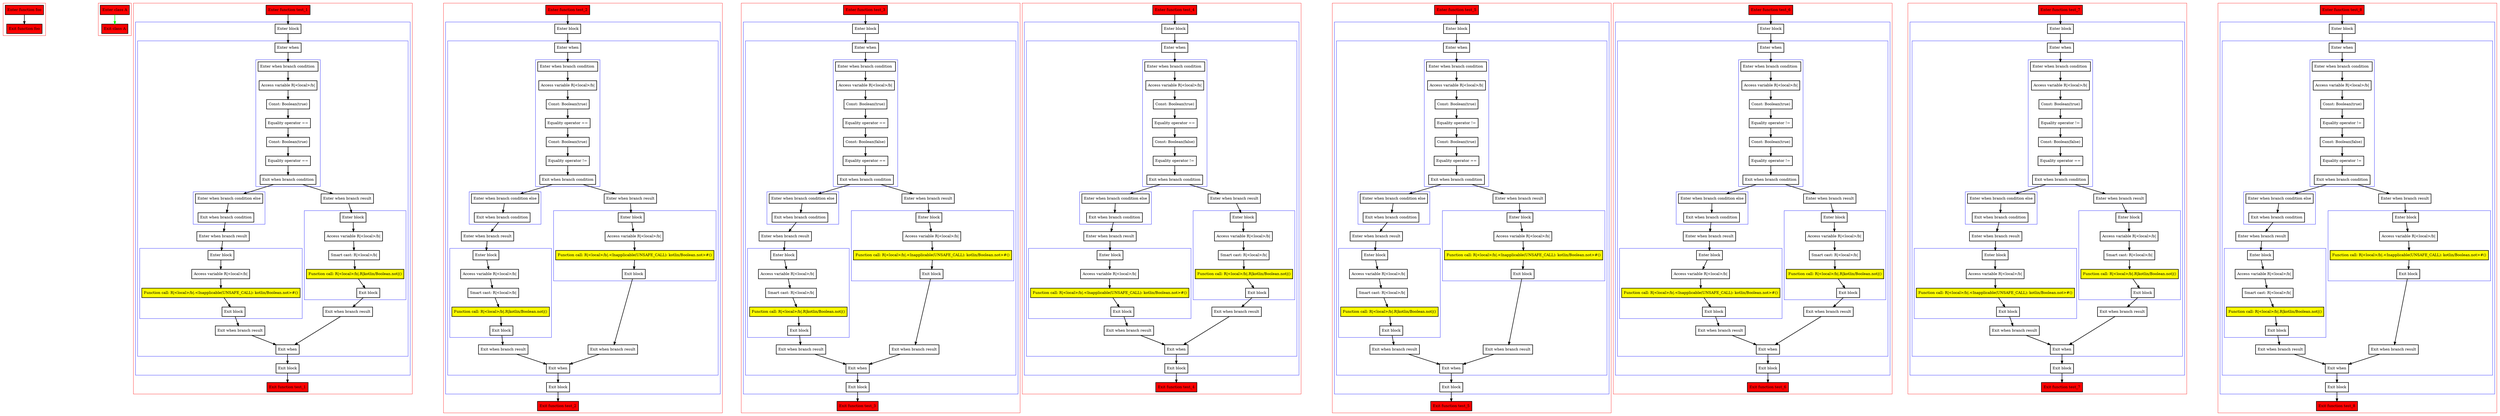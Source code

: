 digraph equalsToBoolean_kt {
    graph [nodesep=3]
    node [shape=box penwidth=2]
    edge [penwidth=2]

    subgraph cluster_0 {
        color=red
        0 [label="Enter function foo" style="filled" fillcolor=red];
        1 [label="Exit function foo" style="filled" fillcolor=red];
    }
    0 -> {1};

    subgraph cluster_1 {
        color=red
        2 [label="Enter class A" style="filled" fillcolor=red];
        3 [label="Exit class A" style="filled" fillcolor=red];
    }
    2 -> {3} [color=green];

    subgraph cluster_2 {
        color=red
        4 [label="Enter function test_1" style="filled" fillcolor=red];
        subgraph cluster_3 {
            color=blue
            5 [label="Enter block"];
            subgraph cluster_4 {
                color=blue
                6 [label="Enter when"];
                subgraph cluster_5 {
                    color=blue
                    7 [label="Enter when branch condition "];
                    8 [label="Access variable R|<local>/b|"];
                    9 [label="Const: Boolean(true)"];
                    10 [label="Equality operator =="];
                    11 [label="Const: Boolean(true)"];
                    12 [label="Equality operator =="];
                    13 [label="Exit when branch condition"];
                }
                subgraph cluster_6 {
                    color=blue
                    14 [label="Enter when branch condition else"];
                    15 [label="Exit when branch condition"];
                }
                16 [label="Enter when branch result"];
                subgraph cluster_7 {
                    color=blue
                    17 [label="Enter block"];
                    18 [label="Access variable R|<local>/b|"];
                    19 [label="Function call: R|<local>/b|.<Inapplicable(UNSAFE_CALL): kotlin/Boolean.not>#()" style="filled" fillcolor=yellow];
                    20 [label="Exit block"];
                }
                21 [label="Exit when branch result"];
                22 [label="Enter when branch result"];
                subgraph cluster_8 {
                    color=blue
                    23 [label="Enter block"];
                    24 [label="Access variable R|<local>/b|"];
                    25 [label="Smart cast: R|<local>/b|"];
                    26 [label="Function call: R|<local>/b|.R|kotlin/Boolean.not|()" style="filled" fillcolor=yellow];
                    27 [label="Exit block"];
                }
                28 [label="Exit when branch result"];
                29 [label="Exit when"];
            }
            30 [label="Exit block"];
        }
        31 [label="Exit function test_1" style="filled" fillcolor=red];
    }
    4 -> {5};
    5 -> {6};
    6 -> {7};
    7 -> {8};
    8 -> {9};
    9 -> {10};
    10 -> {11};
    11 -> {12};
    12 -> {13};
    13 -> {22 14};
    14 -> {15};
    15 -> {16};
    16 -> {17};
    17 -> {18};
    18 -> {19};
    19 -> {20};
    20 -> {21};
    21 -> {29};
    22 -> {23};
    23 -> {24};
    24 -> {25};
    25 -> {26};
    26 -> {27};
    27 -> {28};
    28 -> {29};
    29 -> {30};
    30 -> {31};

    subgraph cluster_9 {
        color=red
        32 [label="Enter function test_2" style="filled" fillcolor=red];
        subgraph cluster_10 {
            color=blue
            33 [label="Enter block"];
            subgraph cluster_11 {
                color=blue
                34 [label="Enter when"];
                subgraph cluster_12 {
                    color=blue
                    35 [label="Enter when branch condition "];
                    36 [label="Access variable R|<local>/b|"];
                    37 [label="Const: Boolean(true)"];
                    38 [label="Equality operator =="];
                    39 [label="Const: Boolean(true)"];
                    40 [label="Equality operator !="];
                    41 [label="Exit when branch condition"];
                }
                subgraph cluster_13 {
                    color=blue
                    42 [label="Enter when branch condition else"];
                    43 [label="Exit when branch condition"];
                }
                44 [label="Enter when branch result"];
                subgraph cluster_14 {
                    color=blue
                    45 [label="Enter block"];
                    46 [label="Access variable R|<local>/b|"];
                    47 [label="Smart cast: R|<local>/b|"];
                    48 [label="Function call: R|<local>/b|.R|kotlin/Boolean.not|()" style="filled" fillcolor=yellow];
                    49 [label="Exit block"];
                }
                50 [label="Exit when branch result"];
                51 [label="Enter when branch result"];
                subgraph cluster_15 {
                    color=blue
                    52 [label="Enter block"];
                    53 [label="Access variable R|<local>/b|"];
                    54 [label="Function call: R|<local>/b|.<Inapplicable(UNSAFE_CALL): kotlin/Boolean.not>#()" style="filled" fillcolor=yellow];
                    55 [label="Exit block"];
                }
                56 [label="Exit when branch result"];
                57 [label="Exit when"];
            }
            58 [label="Exit block"];
        }
        59 [label="Exit function test_2" style="filled" fillcolor=red];
    }
    32 -> {33};
    33 -> {34};
    34 -> {35};
    35 -> {36};
    36 -> {37};
    37 -> {38};
    38 -> {39};
    39 -> {40};
    40 -> {41};
    41 -> {51 42};
    42 -> {43};
    43 -> {44};
    44 -> {45};
    45 -> {46};
    46 -> {47};
    47 -> {48};
    48 -> {49};
    49 -> {50};
    50 -> {57};
    51 -> {52};
    52 -> {53};
    53 -> {54};
    54 -> {55};
    55 -> {56};
    56 -> {57};
    57 -> {58};
    58 -> {59};

    subgraph cluster_16 {
        color=red
        60 [label="Enter function test_3" style="filled" fillcolor=red];
        subgraph cluster_17 {
            color=blue
            61 [label="Enter block"];
            subgraph cluster_18 {
                color=blue
                62 [label="Enter when"];
                subgraph cluster_19 {
                    color=blue
                    63 [label="Enter when branch condition "];
                    64 [label="Access variable R|<local>/b|"];
                    65 [label="Const: Boolean(true)"];
                    66 [label="Equality operator =="];
                    67 [label="Const: Boolean(false)"];
                    68 [label="Equality operator =="];
                    69 [label="Exit when branch condition"];
                }
                subgraph cluster_20 {
                    color=blue
                    70 [label="Enter when branch condition else"];
                    71 [label="Exit when branch condition"];
                }
                72 [label="Enter when branch result"];
                subgraph cluster_21 {
                    color=blue
                    73 [label="Enter block"];
                    74 [label="Access variable R|<local>/b|"];
                    75 [label="Smart cast: R|<local>/b|"];
                    76 [label="Function call: R|<local>/b|.R|kotlin/Boolean.not|()" style="filled" fillcolor=yellow];
                    77 [label="Exit block"];
                }
                78 [label="Exit when branch result"];
                79 [label="Enter when branch result"];
                subgraph cluster_22 {
                    color=blue
                    80 [label="Enter block"];
                    81 [label="Access variable R|<local>/b|"];
                    82 [label="Function call: R|<local>/b|.<Inapplicable(UNSAFE_CALL): kotlin/Boolean.not>#()" style="filled" fillcolor=yellow];
                    83 [label="Exit block"];
                }
                84 [label="Exit when branch result"];
                85 [label="Exit when"];
            }
            86 [label="Exit block"];
        }
        87 [label="Exit function test_3" style="filled" fillcolor=red];
    }
    60 -> {61};
    61 -> {62};
    62 -> {63};
    63 -> {64};
    64 -> {65};
    65 -> {66};
    66 -> {67};
    67 -> {68};
    68 -> {69};
    69 -> {79 70};
    70 -> {71};
    71 -> {72};
    72 -> {73};
    73 -> {74};
    74 -> {75};
    75 -> {76};
    76 -> {77};
    77 -> {78};
    78 -> {85};
    79 -> {80};
    80 -> {81};
    81 -> {82};
    82 -> {83};
    83 -> {84};
    84 -> {85};
    85 -> {86};
    86 -> {87};

    subgraph cluster_23 {
        color=red
        88 [label="Enter function test_4" style="filled" fillcolor=red];
        subgraph cluster_24 {
            color=blue
            89 [label="Enter block"];
            subgraph cluster_25 {
                color=blue
                90 [label="Enter when"];
                subgraph cluster_26 {
                    color=blue
                    91 [label="Enter when branch condition "];
                    92 [label="Access variable R|<local>/b|"];
                    93 [label="Const: Boolean(true)"];
                    94 [label="Equality operator =="];
                    95 [label="Const: Boolean(false)"];
                    96 [label="Equality operator !="];
                    97 [label="Exit when branch condition"];
                }
                subgraph cluster_27 {
                    color=blue
                    98 [label="Enter when branch condition else"];
                    99 [label="Exit when branch condition"];
                }
                100 [label="Enter when branch result"];
                subgraph cluster_28 {
                    color=blue
                    101 [label="Enter block"];
                    102 [label="Access variable R|<local>/b|"];
                    103 [label="Function call: R|<local>/b|.<Inapplicable(UNSAFE_CALL): kotlin/Boolean.not>#()" style="filled" fillcolor=yellow];
                    104 [label="Exit block"];
                }
                105 [label="Exit when branch result"];
                106 [label="Enter when branch result"];
                subgraph cluster_29 {
                    color=blue
                    107 [label="Enter block"];
                    108 [label="Access variable R|<local>/b|"];
                    109 [label="Smart cast: R|<local>/b|"];
                    110 [label="Function call: R|<local>/b|.R|kotlin/Boolean.not|()" style="filled" fillcolor=yellow];
                    111 [label="Exit block"];
                }
                112 [label="Exit when branch result"];
                113 [label="Exit when"];
            }
            114 [label="Exit block"];
        }
        115 [label="Exit function test_4" style="filled" fillcolor=red];
    }
    88 -> {89};
    89 -> {90};
    90 -> {91};
    91 -> {92};
    92 -> {93};
    93 -> {94};
    94 -> {95};
    95 -> {96};
    96 -> {97};
    97 -> {106 98};
    98 -> {99};
    99 -> {100};
    100 -> {101};
    101 -> {102};
    102 -> {103};
    103 -> {104};
    104 -> {105};
    105 -> {113};
    106 -> {107};
    107 -> {108};
    108 -> {109};
    109 -> {110};
    110 -> {111};
    111 -> {112};
    112 -> {113};
    113 -> {114};
    114 -> {115};

    subgraph cluster_30 {
        color=red
        116 [label="Enter function test_5" style="filled" fillcolor=red];
        subgraph cluster_31 {
            color=blue
            117 [label="Enter block"];
            subgraph cluster_32 {
                color=blue
                118 [label="Enter when"];
                subgraph cluster_33 {
                    color=blue
                    119 [label="Enter when branch condition "];
                    120 [label="Access variable R|<local>/b|"];
                    121 [label="Const: Boolean(true)"];
                    122 [label="Equality operator !="];
                    123 [label="Const: Boolean(true)"];
                    124 [label="Equality operator =="];
                    125 [label="Exit when branch condition"];
                }
                subgraph cluster_34 {
                    color=blue
                    126 [label="Enter when branch condition else"];
                    127 [label="Exit when branch condition"];
                }
                128 [label="Enter when branch result"];
                subgraph cluster_35 {
                    color=blue
                    129 [label="Enter block"];
                    130 [label="Access variable R|<local>/b|"];
                    131 [label="Smart cast: R|<local>/b|"];
                    132 [label="Function call: R|<local>/b|.R|kotlin/Boolean.not|()" style="filled" fillcolor=yellow];
                    133 [label="Exit block"];
                }
                134 [label="Exit when branch result"];
                135 [label="Enter when branch result"];
                subgraph cluster_36 {
                    color=blue
                    136 [label="Enter block"];
                    137 [label="Access variable R|<local>/b|"];
                    138 [label="Function call: R|<local>/b|.<Inapplicable(UNSAFE_CALL): kotlin/Boolean.not>#()" style="filled" fillcolor=yellow];
                    139 [label="Exit block"];
                }
                140 [label="Exit when branch result"];
                141 [label="Exit when"];
            }
            142 [label="Exit block"];
        }
        143 [label="Exit function test_5" style="filled" fillcolor=red];
    }
    116 -> {117};
    117 -> {118};
    118 -> {119};
    119 -> {120};
    120 -> {121};
    121 -> {122};
    122 -> {123};
    123 -> {124};
    124 -> {125};
    125 -> {135 126};
    126 -> {127};
    127 -> {128};
    128 -> {129};
    129 -> {130};
    130 -> {131};
    131 -> {132};
    132 -> {133};
    133 -> {134};
    134 -> {141};
    135 -> {136};
    136 -> {137};
    137 -> {138};
    138 -> {139};
    139 -> {140};
    140 -> {141};
    141 -> {142};
    142 -> {143};

    subgraph cluster_37 {
        color=red
        144 [label="Enter function test_6" style="filled" fillcolor=red];
        subgraph cluster_38 {
            color=blue
            145 [label="Enter block"];
            subgraph cluster_39 {
                color=blue
                146 [label="Enter when"];
                subgraph cluster_40 {
                    color=blue
                    147 [label="Enter when branch condition "];
                    148 [label="Access variable R|<local>/b|"];
                    149 [label="Const: Boolean(true)"];
                    150 [label="Equality operator !="];
                    151 [label="Const: Boolean(true)"];
                    152 [label="Equality operator !="];
                    153 [label="Exit when branch condition"];
                }
                subgraph cluster_41 {
                    color=blue
                    154 [label="Enter when branch condition else"];
                    155 [label="Exit when branch condition"];
                }
                156 [label="Enter when branch result"];
                subgraph cluster_42 {
                    color=blue
                    157 [label="Enter block"];
                    158 [label="Access variable R|<local>/b|"];
                    159 [label="Function call: R|<local>/b|.<Inapplicable(UNSAFE_CALL): kotlin/Boolean.not>#()" style="filled" fillcolor=yellow];
                    160 [label="Exit block"];
                }
                161 [label="Exit when branch result"];
                162 [label="Enter when branch result"];
                subgraph cluster_43 {
                    color=blue
                    163 [label="Enter block"];
                    164 [label="Access variable R|<local>/b|"];
                    165 [label="Smart cast: R|<local>/b|"];
                    166 [label="Function call: R|<local>/b|.R|kotlin/Boolean.not|()" style="filled" fillcolor=yellow];
                    167 [label="Exit block"];
                }
                168 [label="Exit when branch result"];
                169 [label="Exit when"];
            }
            170 [label="Exit block"];
        }
        171 [label="Exit function test_6" style="filled" fillcolor=red];
    }
    144 -> {145};
    145 -> {146};
    146 -> {147};
    147 -> {148};
    148 -> {149};
    149 -> {150};
    150 -> {151};
    151 -> {152};
    152 -> {153};
    153 -> {162 154};
    154 -> {155};
    155 -> {156};
    156 -> {157};
    157 -> {158};
    158 -> {159};
    159 -> {160};
    160 -> {161};
    161 -> {169};
    162 -> {163};
    163 -> {164};
    164 -> {165};
    165 -> {166};
    166 -> {167};
    167 -> {168};
    168 -> {169};
    169 -> {170};
    170 -> {171};

    subgraph cluster_44 {
        color=red
        172 [label="Enter function test_7" style="filled" fillcolor=red];
        subgraph cluster_45 {
            color=blue
            173 [label="Enter block"];
            subgraph cluster_46 {
                color=blue
                174 [label="Enter when"];
                subgraph cluster_47 {
                    color=blue
                    175 [label="Enter when branch condition "];
                    176 [label="Access variable R|<local>/b|"];
                    177 [label="Const: Boolean(true)"];
                    178 [label="Equality operator !="];
                    179 [label="Const: Boolean(false)"];
                    180 [label="Equality operator =="];
                    181 [label="Exit when branch condition"];
                }
                subgraph cluster_48 {
                    color=blue
                    182 [label="Enter when branch condition else"];
                    183 [label="Exit when branch condition"];
                }
                184 [label="Enter when branch result"];
                subgraph cluster_49 {
                    color=blue
                    185 [label="Enter block"];
                    186 [label="Access variable R|<local>/b|"];
                    187 [label="Function call: R|<local>/b|.<Inapplicable(UNSAFE_CALL): kotlin/Boolean.not>#()" style="filled" fillcolor=yellow];
                    188 [label="Exit block"];
                }
                189 [label="Exit when branch result"];
                190 [label="Enter when branch result"];
                subgraph cluster_50 {
                    color=blue
                    191 [label="Enter block"];
                    192 [label="Access variable R|<local>/b|"];
                    193 [label="Smart cast: R|<local>/b|"];
                    194 [label="Function call: R|<local>/b|.R|kotlin/Boolean.not|()" style="filled" fillcolor=yellow];
                    195 [label="Exit block"];
                }
                196 [label="Exit when branch result"];
                197 [label="Exit when"];
            }
            198 [label="Exit block"];
        }
        199 [label="Exit function test_7" style="filled" fillcolor=red];
    }
    172 -> {173};
    173 -> {174};
    174 -> {175};
    175 -> {176};
    176 -> {177};
    177 -> {178};
    178 -> {179};
    179 -> {180};
    180 -> {181};
    181 -> {190 182};
    182 -> {183};
    183 -> {184};
    184 -> {185};
    185 -> {186};
    186 -> {187};
    187 -> {188};
    188 -> {189};
    189 -> {197};
    190 -> {191};
    191 -> {192};
    192 -> {193};
    193 -> {194};
    194 -> {195};
    195 -> {196};
    196 -> {197};
    197 -> {198};
    198 -> {199};

    subgraph cluster_51 {
        color=red
        200 [label="Enter function test_8" style="filled" fillcolor=red];
        subgraph cluster_52 {
            color=blue
            201 [label="Enter block"];
            subgraph cluster_53 {
                color=blue
                202 [label="Enter when"];
                subgraph cluster_54 {
                    color=blue
                    203 [label="Enter when branch condition "];
                    204 [label="Access variable R|<local>/b|"];
                    205 [label="Const: Boolean(true)"];
                    206 [label="Equality operator !="];
                    207 [label="Const: Boolean(false)"];
                    208 [label="Equality operator !="];
                    209 [label="Exit when branch condition"];
                }
                subgraph cluster_55 {
                    color=blue
                    210 [label="Enter when branch condition else"];
                    211 [label="Exit when branch condition"];
                }
                212 [label="Enter when branch result"];
                subgraph cluster_56 {
                    color=blue
                    213 [label="Enter block"];
                    214 [label="Access variable R|<local>/b|"];
                    215 [label="Smart cast: R|<local>/b|"];
                    216 [label="Function call: R|<local>/b|.R|kotlin/Boolean.not|()" style="filled" fillcolor=yellow];
                    217 [label="Exit block"];
                }
                218 [label="Exit when branch result"];
                219 [label="Enter when branch result"];
                subgraph cluster_57 {
                    color=blue
                    220 [label="Enter block"];
                    221 [label="Access variable R|<local>/b|"];
                    222 [label="Function call: R|<local>/b|.<Inapplicable(UNSAFE_CALL): kotlin/Boolean.not>#()" style="filled" fillcolor=yellow];
                    223 [label="Exit block"];
                }
                224 [label="Exit when branch result"];
                225 [label="Exit when"];
            }
            226 [label="Exit block"];
        }
        227 [label="Exit function test_8" style="filled" fillcolor=red];
    }
    200 -> {201};
    201 -> {202};
    202 -> {203};
    203 -> {204};
    204 -> {205};
    205 -> {206};
    206 -> {207};
    207 -> {208};
    208 -> {209};
    209 -> {219 210};
    210 -> {211};
    211 -> {212};
    212 -> {213};
    213 -> {214};
    214 -> {215};
    215 -> {216};
    216 -> {217};
    217 -> {218};
    218 -> {225};
    219 -> {220};
    220 -> {221};
    221 -> {222};
    222 -> {223};
    223 -> {224};
    224 -> {225};
    225 -> {226};
    226 -> {227};

}
